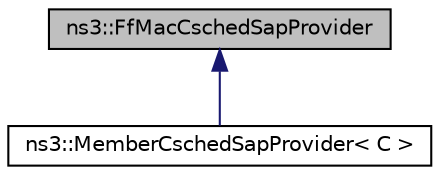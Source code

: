 digraph "ns3::FfMacCschedSapProvider"
{
 // LATEX_PDF_SIZE
  edge [fontname="Helvetica",fontsize="10",labelfontname="Helvetica",labelfontsize="10"];
  node [fontname="Helvetica",fontsize="10",shape=record];
  Node1 [label="ns3::FfMacCschedSapProvider",height=0.2,width=0.4,color="black", fillcolor="grey75", style="filled", fontcolor="black",tooltip="Provides the CSCHED SAP."];
  Node1 -> Node2 [dir="back",color="midnightblue",fontsize="10",style="solid",fontname="Helvetica"];
  Node2 [label="ns3::MemberCschedSapProvider\< C \>",height=0.2,width=0.4,color="black", fillcolor="white", style="filled",URL="$classns3_1_1_member_csched_sap_provider.html",tooltip="MemberCschedSapProvider class."];
}
